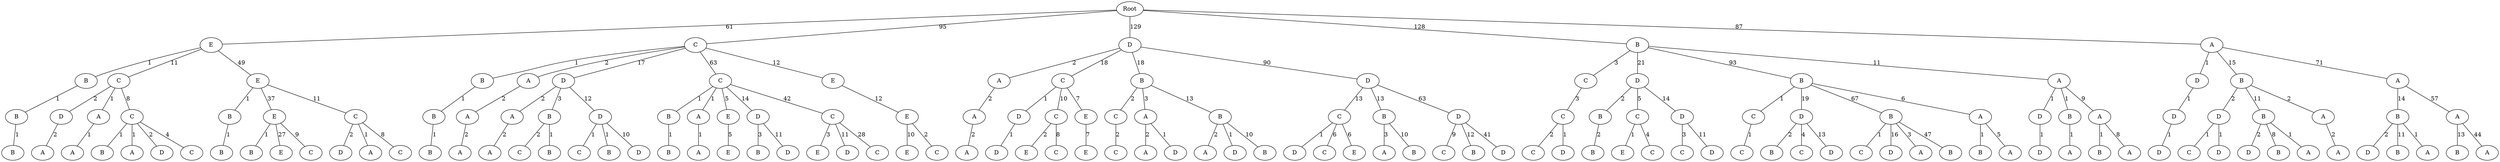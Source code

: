 graph PST {
node0[label = Root];
node1[label = E];
"node0" -- "node1"[label = 61, prob = 1.0];
node2[label = C];
"node0" -- "node2"[label = 95, prob = 0.61];
node3[label = D];
"node0" -- "node3"[label = 129, prob = 0.45];
node4[label = B];
"node0" -- "node4"[label = 128, prob = 0.31];
node5[label = A];
"node0" -- "node5"[label = 87, prob = 0.17];
node6[label = B];
"node1" -- "node6"[label = 1, prob = 0.0];
node7[label = C];
"node1" -- "node7"[label = 11, prob = 0.02];
node8[label = E];
"node1" -- "node8"[label = 49, prob = 0.09];
node9[label = B];
"node2" -- "node9"[label = 1, prob = 0.0];
node10[label = A];
"node2" -- "node10"[label = 2, prob = 0.0];
node11[label = D];
"node2" -- "node11"[label = 17, prob = 0.03];
node12[label = C];
"node2" -- "node12"[label = 63, prob = 0.1];
node13[label = E];
"node2" -- "node13"[label = 12, prob = 0.02];
node14[label = A];
"node3" -- "node14"[label = 2, prob = 0.0];
node15[label = C];
"node3" -- "node15"[label = 18, prob = 0.03];
node16[label = B];
"node3" -- "node16"[label = 18, prob = 0.03];
node17[label = D];
"node3" -- "node17"[label = 90, prob = 0.11];
node18[label = C];
"node4" -- "node18"[label = 3, prob = 0.0];
node19[label = D];
"node4" -- "node19"[label = 21, prob = 0.03];
node20[label = B];
"node4" -- "node20"[label = 93, prob = 0.1];
node21[label = A];
"node4" -- "node21"[label = 11, prob = 0.01];
node22[label = D];
"node5" -- "node22"[label = 1, prob = 0.0];
node23[label = B];
"node5" -- "node23"[label = 15, prob = 0.02];
node24[label = A];
"node5" -- "node24"[label = 71, prob = 0.07];
node25[label = B];
"node6" -- "node25"[label = 1, prob = 0.0];
node26[label = D];
"node7" -- "node26"[label = 2, prob = 0.0];
node27[label = A];
"node7" -- "node27"[label = 1, prob = 0.0];
node28[label = C];
"node7" -- "node28"[label = 8, prob = 0.01];
node29[label = B];
"node8" -- "node29"[label = 1, prob = 0.0];
node30[label = E];
"node8" -- "node30"[label = 37, prob = 0.04];
node31[label = C];
"node8" -- "node31"[label = 11, prob = 0.01];
node32[label = B];
"node9" -- "node32"[label = 1, prob = 0.0];
node33[label = A];
"node10" -- "node33"[label = 2, prob = 0.0];
node34[label = A];
"node11" -- "node34"[label = 2, prob = 0.0];
node35[label = B];
"node11" -- "node35"[label = 3, prob = 0.0];
node36[label = D];
"node11" -- "node36"[label = 12, prob = 0.01];
node37[label = B];
"node12" -- "node37"[label = 1, prob = 0.0];
node38[label = A];
"node12" -- "node38"[label = 1, prob = 0.0];
node39[label = E];
"node12" -- "node39"[label = 5, prob = 0.0];
node40[label = D];
"node12" -- "node40"[label = 14, prob = 0.01];
node41[label = C];
"node12" -- "node41"[label = 42, prob = 0.04];
node42[label = E];
"node13" -- "node42"[label = 12, prob = 0.01];
node43[label = A];
"node14" -- "node43"[label = 2, prob = 0.0];
node44[label = D];
"node15" -- "node44"[label = 1, prob = 0.0];
node45[label = C];
"node15" -- "node45"[label = 10, prob = 0.01];
node46[label = E];
"node15" -- "node46"[label = 7, prob = 0.01];
node47[label = C];
"node16" -- "node47"[label = 2, prob = 0.0];
node48[label = A];
"node16" -- "node48"[label = 3, prob = 0.0];
node49[label = B];
"node16" -- "node49"[label = 13, prob = 0.01];
node50[label = C];
"node17" -- "node50"[label = 13, prob = 0.01];
node51[label = B];
"node17" -- "node51"[label = 13, prob = 0.01];
node52[label = D];
"node17" -- "node52"[label = 63, prob = 0.05];
node53[label = C];
"node18" -- "node53"[label = 3, prob = 0.0];
node54[label = B];
"node19" -- "node54"[label = 2, prob = 0.0];
node55[label = C];
"node19" -- "node55"[label = 5, prob = 0.0];
node56[label = D];
"node19" -- "node56"[label = 14, prob = 0.01];
node57[label = C];
"node20" -- "node57"[label = 1, prob = 0.0];
node58[label = D];
"node20" -- "node58"[label = 19, prob = 0.01];
node59[label = B];
"node20" -- "node59"[label = 67, prob = 0.05];
node60[label = A];
"node20" -- "node60"[label = 6, prob = 0.0];
node61[label = D];
"node21" -- "node61"[label = 1, prob = 0.0];
node62[label = B];
"node21" -- "node62"[label = 1, prob = 0.0];
node63[label = A];
"node21" -- "node63"[label = 9, prob = 0.01];
node64[label = D];
"node22" -- "node64"[label = 1, prob = 0.0];
node65[label = D];
"node23" -- "node65"[label = 2, prob = 0.0];
node66[label = B];
"node23" -- "node66"[label = 11, prob = 0.01];
node67[label = A];
"node23" -- "node67"[label = 2, prob = 0.0];
node68[label = B];
"node24" -- "node68"[label = 14, prob = 0.01];
node69[label = A];
"node24" -- "node69"[label = 57, prob = 0.04];
node70[label = B];
"node25" -- "node70"[label = 1, prob = 0.0];
node71[label = A];
"node26" -- "node71"[label = 2, prob = 0.0];
node72[label = A];
"node27" -- "node72"[label = 1, prob = 0.0];
node73[label = B];
"node28" -- "node73"[label = 1, prob = 0.0];
node74[label = A];
"node28" -- "node74"[label = 1, prob = 0.0];
node75[label = D];
"node28" -- "node75"[label = 2, prob = 0.0];
node76[label = C];
"node28" -- "node76"[label = 4, prob = 0.0];
node77[label = B];
"node29" -- "node77"[label = 1, prob = 0.0];
node78[label = B];
"node30" -- "node78"[label = 1, prob = 0.0];
node79[label = E];
"node30" -- "node79"[label = 27, prob = 0.02];
node80[label = C];
"node30" -- "node80"[label = 9, prob = 0.01];
node81[label = D];
"node31" -- "node81"[label = 2, prob = 0.0];
node82[label = A];
"node31" -- "node82"[label = 1, prob = 0.0];
node83[label = C];
"node31" -- "node83"[label = 8, prob = 0.01];
node84[label = B];
"node32" -- "node84"[label = 1, prob = 0.0];
node85[label = A];
"node33" -- "node85"[label = 2, prob = 0.0];
node86[label = A];
"node34" -- "node86"[label = 2, prob = 0.0];
node87[label = C];
"node35" -- "node87"[label = 2, prob = 0.0];
node88[label = B];
"node35" -- "node88"[label = 1, prob = 0.0];
node89[label = C];
"node36" -- "node89"[label = 1, prob = 0.0];
node90[label = B];
"node36" -- "node90"[label = 1, prob = 0.0];
node91[label = D];
"node36" -- "node91"[label = 10, prob = 0.01];
node92[label = B];
"node37" -- "node92"[label = 1, prob = 0.0];
node93[label = A];
"node38" -- "node93"[label = 1, prob = 0.0];
node94[label = E];
"node39" -- "node94"[label = 5, prob = 0.0];
node95[label = B];
"node40" -- "node95"[label = 3, prob = 0.0];
node96[label = D];
"node40" -- "node96"[label = 11, prob = 0.01];
node97[label = E];
"node41" -- "node97"[label = 3, prob = 0.0];
node98[label = D];
"node41" -- "node98"[label = 11, prob = 0.01];
node99[label = C];
"node41" -- "node99"[label = 28, prob = 0.02];
node100[label = E];
"node42" -- "node100"[label = 10, prob = 0.01];
node101[label = C];
"node42" -- "node101"[label = 2, prob = 0.0];
node102[label = A];
"node43" -- "node102"[label = 2, prob = 0.0];
node103[label = D];
"node44" -- "node103"[label = 1, prob = 0.0];
node104[label = E];
"node45" -- "node104"[label = 2, prob = 0.0];
node105[label = C];
"node45" -- "node105"[label = 8, prob = 0.0];
node106[label = E];
"node46" -- "node106"[label = 7, prob = 0.0];
node107[label = C];
"node47" -- "node107"[label = 2, prob = 0.0];
node108[label = A];
"node48" -- "node108"[label = 2, prob = 0.0];
node109[label = D];
"node48" -- "node109"[label = 1, prob = 0.0];
node110[label = A];
"node49" -- "node110"[label = 2, prob = 0.0];
node111[label = D];
"node49" -- "node111"[label = 1, prob = 0.0];
node112[label = B];
"node49" -- "node112"[label = 10, prob = 0.01];
node113[label = D];
"node50" -- "node113"[label = 1, prob = 0.0];
node114[label = C];
"node50" -- "node114"[label = 6, prob = 0.0];
node115[label = E];
"node50" -- "node115"[label = 6, prob = 0.0];
node116[label = A];
"node51" -- "node116"[label = 3, prob = 0.0];
node117[label = B];
"node51" -- "node117"[label = 10, prob = 0.01];
node118[label = C];
"node52" -- "node118"[label = 9, prob = 0.01];
node119[label = B];
"node52" -- "node119"[label = 12, prob = 0.01];
node120[label = D];
"node52" -- "node120"[label = 41, prob = 0.02];
node121[label = C];
"node53" -- "node121"[label = 2, prob = 0.0];
node122[label = D];
"node53" -- "node122"[label = 1, prob = 0.0];
node123[label = B];
"node54" -- "node123"[label = 2, prob = 0.0];
node124[label = E];
"node55" -- "node124"[label = 1, prob = 0.0];
node125[label = C];
"node55" -- "node125"[label = 4, prob = 0.0];
node126[label = C];
"node56" -- "node126"[label = 3, prob = 0.0];
node127[label = D];
"node56" -- "node127"[label = 11, prob = 0.01];
node128[label = C];
"node57" -- "node128"[label = 1, prob = 0.0];
node129[label = B];
"node58" -- "node129"[label = 2, prob = 0.0];
node130[label = C];
"node58" -- "node130"[label = 4, prob = 0.0];
node131[label = D];
"node58" -- "node131"[label = 13, prob = 0.01];
node132[label = C];
"node59" -- "node132"[label = 1, prob = 0.0];
node133[label = D];
"node59" -- "node133"[label = 16, prob = 0.01];
node134[label = A];
"node59" -- "node134"[label = 3, prob = 0.0];
node135[label = B];
"node59" -- "node135"[label = 47, prob = 0.02];
node136[label = B];
"node60" -- "node136"[label = 1, prob = 0.0];
node137[label = A];
"node60" -- "node137"[label = 5, prob = 0.0];
node138[label = D];
"node61" -- "node138"[label = 1, prob = 0.0];
node139[label = A];
"node62" -- "node139"[label = 1, prob = 0.0];
node140[label = B];
"node63" -- "node140"[label = 1, prob = 0.0];
node141[label = A];
"node63" -- "node141"[label = 8, prob = 0.0];
node142[label = D];
"node64" -- "node142"[label = 1, prob = 0.0];
node143[label = C];
"node65" -- "node143"[label = 1, prob = 0.0];
node144[label = D];
"node65" -- "node144"[label = 1, prob = 0.0];
node145[label = D];
"node66" -- "node145"[label = 2, prob = 0.0];
node146[label = B];
"node66" -- "node146"[label = 8, prob = 0.0];
node147[label = A];
"node66" -- "node147"[label = 1, prob = 0.0];
node148[label = A];
"node67" -- "node148"[label = 2, prob = 0.0];
node149[label = D];
"node68" -- "node149"[label = 2, prob = 0.0];
node150[label = B];
"node68" -- "node150"[label = 11, prob = 0.01];
node151[label = A];
"node68" -- "node151"[label = 1, prob = 0.0];
node152[label = B];
"node69" -- "node152"[label = 13, prob = 0.01];
node153[label = A];
"node69" -- "node153"[label = 44, prob = 0.02];
}